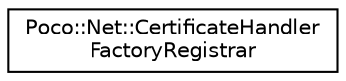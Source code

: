 digraph "Graphical Class Hierarchy"
{
 // LATEX_PDF_SIZE
  edge [fontname="Helvetica",fontsize="10",labelfontname="Helvetica",labelfontsize="10"];
  node [fontname="Helvetica",fontsize="10",shape=record];
  rankdir="LR";
  Node0 [label="Poco::Net::CertificateHandler\lFactoryRegistrar",height=0.2,width=0.4,color="black", fillcolor="white", style="filled",URL="$classPoco_1_1Net_1_1CertificateHandlerFactoryRegistrar.html",tooltip=" "];
}
